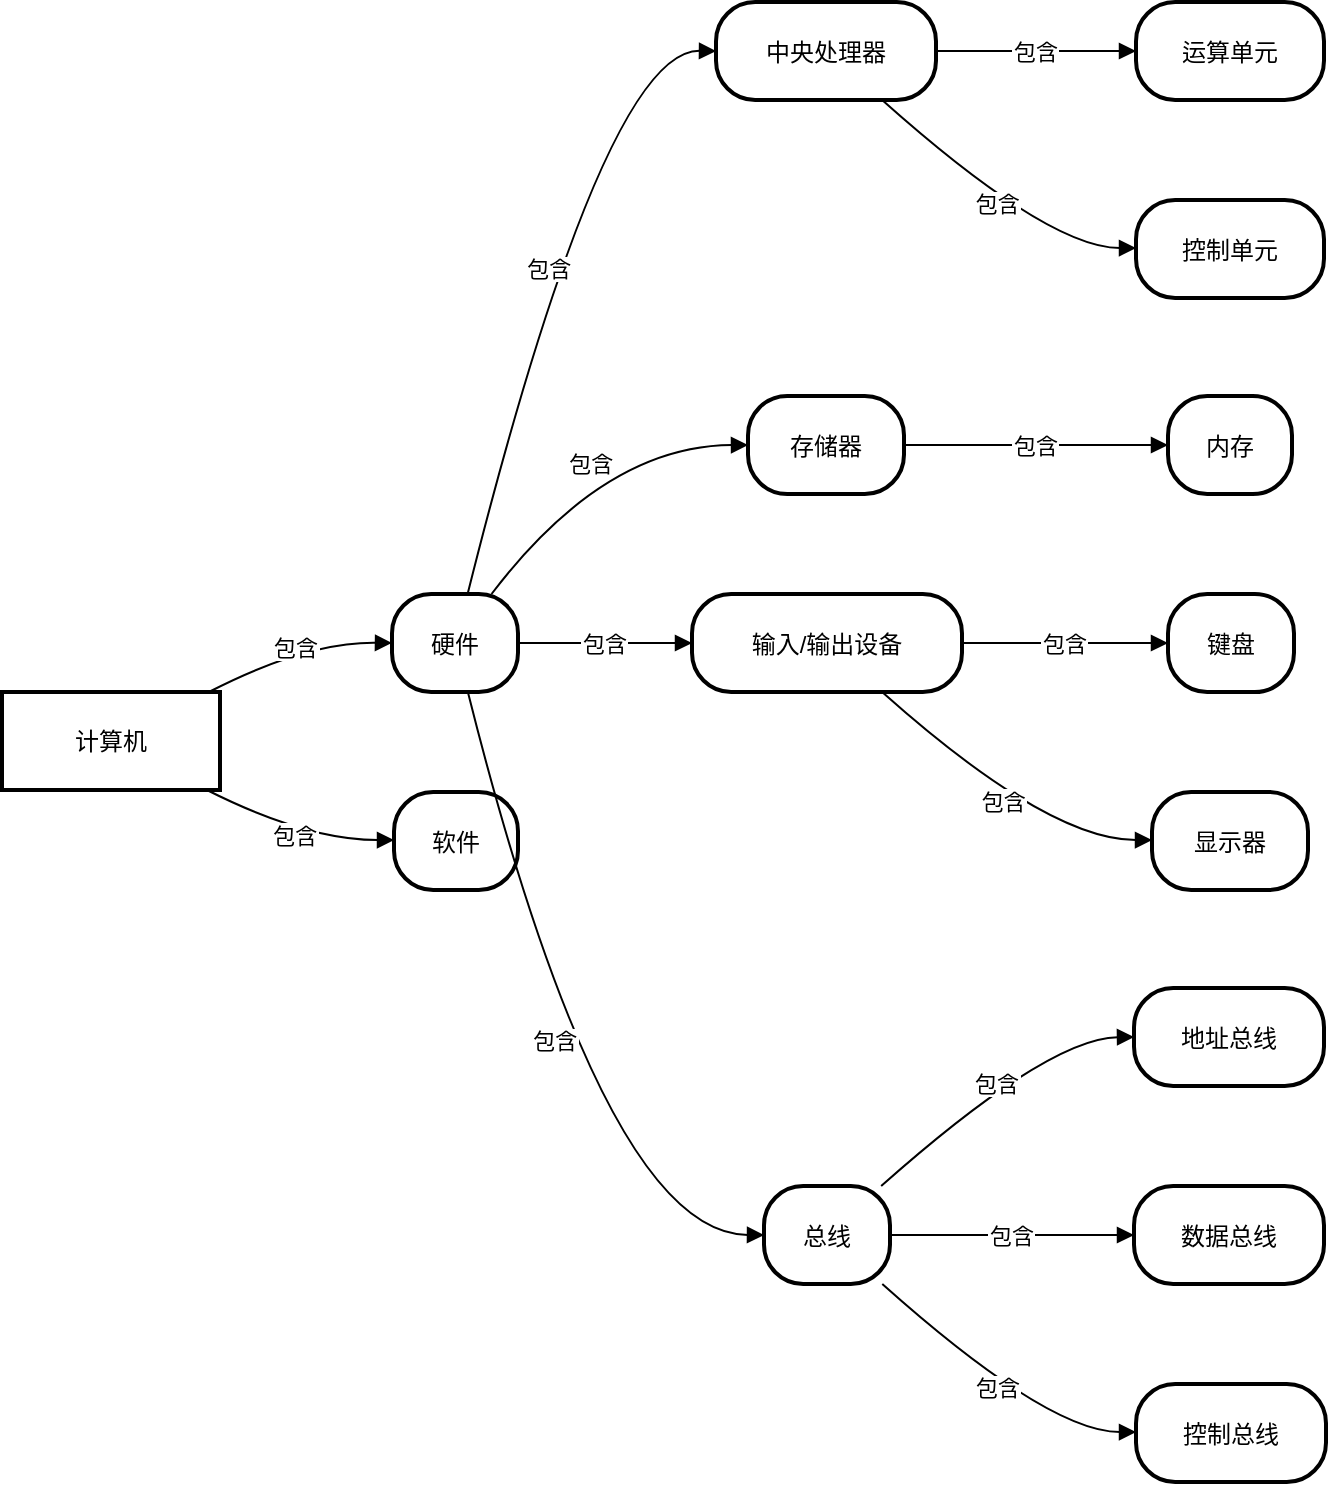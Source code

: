 <mxfile version="24.8.0">
  <diagram name="第 1 页" id="1MIj7HOhZhAyQuEYsQym">
    <mxGraphModel>
      <root>
        <mxCell id="0" />
        <mxCell id="1" parent="0" />
        <mxCell id="2" value="计算机" style="whiteSpace=wrap;strokeWidth=2;" vertex="1" parent="1">
          <mxGeometry x="8" y="353" width="109" height="49" as="geometry" />
        </mxCell>
        <mxCell id="3" value="硬件" style="rounded=1;arcSize=40;strokeWidth=2" vertex="1" parent="1">
          <mxGeometry x="203" y="304" width="63" height="49" as="geometry" />
        </mxCell>
        <mxCell id="4" value="软件" style="rounded=1;arcSize=40;strokeWidth=2" vertex="1" parent="1">
          <mxGeometry x="204" y="403" width="62" height="49" as="geometry" />
        </mxCell>
        <mxCell id="5" value="中央处理器" style="rounded=1;arcSize=40;strokeWidth=2" vertex="1" parent="1">
          <mxGeometry x="365" y="8" width="110" height="49" as="geometry" />
        </mxCell>
        <mxCell id="6" value="存储器" style="rounded=1;arcSize=40;strokeWidth=2" vertex="1" parent="1">
          <mxGeometry x="381" y="205" width="78" height="49" as="geometry" />
        </mxCell>
        <mxCell id="7" value="输入/输出设备" style="rounded=1;arcSize=40;strokeWidth=2" vertex="1" parent="1">
          <mxGeometry x="353" y="304" width="135" height="49" as="geometry" />
        </mxCell>
        <mxCell id="8" value="总线" style="rounded=1;arcSize=40;strokeWidth=2" vertex="1" parent="1">
          <mxGeometry x="389" y="600" width="63" height="49" as="geometry" />
        </mxCell>
        <mxCell id="9" value="运算单元" style="rounded=1;arcSize=40;strokeWidth=2" vertex="1" parent="1">
          <mxGeometry x="575" y="8" width="94" height="49" as="geometry" />
        </mxCell>
        <mxCell id="10" value="控制单元" style="rounded=1;arcSize=40;strokeWidth=2" vertex="1" parent="1">
          <mxGeometry x="575" y="107" width="94" height="49" as="geometry" />
        </mxCell>
        <mxCell id="11" value="内存" style="rounded=1;arcSize=40;strokeWidth=2" vertex="1" parent="1">
          <mxGeometry x="591" y="205" width="62" height="49" as="geometry" />
        </mxCell>
        <mxCell id="12" value="键盘" style="rounded=1;arcSize=40;strokeWidth=2" vertex="1" parent="1">
          <mxGeometry x="591" y="304" width="63" height="49" as="geometry" />
        </mxCell>
        <mxCell id="13" value="显示器" style="rounded=1;arcSize=40;strokeWidth=2" vertex="1" parent="1">
          <mxGeometry x="583" y="403" width="78" height="49" as="geometry" />
        </mxCell>
        <mxCell id="14" value="地址总线" style="rounded=1;arcSize=40;strokeWidth=2" vertex="1" parent="1">
          <mxGeometry x="574" y="501" width="95" height="49" as="geometry" />
        </mxCell>
        <mxCell id="15" value="数据总线" style="rounded=1;arcSize=40;strokeWidth=2" vertex="1" parent="1">
          <mxGeometry x="574" y="600" width="95" height="49" as="geometry" />
        </mxCell>
        <mxCell id="16" value="控制总线" style="rounded=1;arcSize=40;strokeWidth=2" vertex="1" parent="1">
          <mxGeometry x="575" y="699" width="95" height="49" as="geometry" />
        </mxCell>
        <mxCell id="17" value="包含" style="curved=1;startArrow=none;endArrow=block;exitX=0.94;exitY=0.01;entryX=0.01;entryY=0.5;" edge="1" parent="1" source="2" target="3">
          <mxGeometry relative="1" as="geometry">
            <Array as="points">
              <mxPoint x="160" y="328" />
            </Array>
          </mxGeometry>
        </mxCell>
        <mxCell id="18" value="包含" style="curved=1;startArrow=none;endArrow=block;exitX=0.94;exitY=1;entryX=-0.01;entryY=0.49;" edge="1" parent="1" source="2" target="4">
          <mxGeometry relative="1" as="geometry">
            <Array as="points">
              <mxPoint x="160" y="427" />
            </Array>
          </mxGeometry>
        </mxCell>
        <mxCell id="19" value="包含" style="curved=1;startArrow=none;endArrow=block;exitX=0.6;exitY=0;entryX=0;entryY=0.5;" edge="1" parent="1" source="3" target="5">
          <mxGeometry relative="1" as="geometry">
            <Array as="points">
              <mxPoint x="309" y="32" />
            </Array>
          </mxGeometry>
        </mxCell>
        <mxCell id="20" value="包含" style="curved=1;startArrow=none;endArrow=block;exitX=0.79;exitY=0;entryX=0;entryY=0.5;" edge="1" parent="1" source="3" target="6">
          <mxGeometry relative="1" as="geometry">
            <Array as="points">
              <mxPoint x="309" y="230" />
            </Array>
          </mxGeometry>
        </mxCell>
        <mxCell id="21" value="包含" style="curved=1;startArrow=none;endArrow=block;exitX=1;exitY=0.5;entryX=0;entryY=0.5;" edge="1" parent="1" source="3" target="7">
          <mxGeometry relative="1" as="geometry">
            <Array as="points" />
          </mxGeometry>
        </mxCell>
        <mxCell id="22" value="包含" style="curved=1;startArrow=none;endArrow=block;exitX=0.6;exitY=0.99;entryX=0;entryY=0.5;" edge="1" parent="1" source="3" target="8">
          <mxGeometry relative="1" as="geometry">
            <Array as="points">
              <mxPoint x="309" y="624" />
            </Array>
          </mxGeometry>
        </mxCell>
        <mxCell id="23" value="包含" style="curved=1;startArrow=none;endArrow=block;exitX=1;exitY=0.5;entryX=0;entryY=0.5;" edge="1" parent="1" source="5" target="9">
          <mxGeometry relative="1" as="geometry">
            <Array as="points" />
          </mxGeometry>
        </mxCell>
        <mxCell id="24" value="包含" style="curved=1;startArrow=none;endArrow=block;exitX=0.75;exitY=0.99;entryX=0;entryY=0.49;" edge="1" parent="1" source="5" target="10">
          <mxGeometry relative="1" as="geometry">
            <Array as="points">
              <mxPoint x="531" y="131" />
            </Array>
          </mxGeometry>
        </mxCell>
        <mxCell id="25" value="包含" style="curved=1;startArrow=none;endArrow=block;exitX=1;exitY=0.5;entryX=0;entryY=0.5;" edge="1" parent="1" source="6" target="11">
          <mxGeometry relative="1" as="geometry">
            <Array as="points" />
          </mxGeometry>
        </mxCell>
        <mxCell id="26" value="包含" style="curved=1;startArrow=none;endArrow=block;exitX=1;exitY=0.5;entryX=0;entryY=0.5;" edge="1" parent="1" source="7" target="12">
          <mxGeometry relative="1" as="geometry">
            <Array as="points" />
          </mxGeometry>
        </mxCell>
        <mxCell id="27" value="包含" style="curved=1;startArrow=none;endArrow=block;exitX=0.7;exitY=0.99;entryX=0;entryY=0.49;" edge="1" parent="1" source="7" target="13">
          <mxGeometry relative="1" as="geometry">
            <Array as="points">
              <mxPoint x="531" y="427" />
            </Array>
          </mxGeometry>
        </mxCell>
        <mxCell id="28" value="包含" style="curved=1;startArrow=none;endArrow=block;exitX=0.93;exitY=0;entryX=0;entryY=0.5;" edge="1" parent="1" source="8" target="14">
          <mxGeometry relative="1" as="geometry">
            <Array as="points">
              <mxPoint x="531" y="526" />
            </Array>
          </mxGeometry>
        </mxCell>
        <mxCell id="29" value="包含" style="curved=1;startArrow=none;endArrow=block;exitX=0.99;exitY=0.5;entryX=0;entryY=0.5;" edge="1" parent="1" source="8" target="15">
          <mxGeometry relative="1" as="geometry">
            <Array as="points" />
          </mxGeometry>
        </mxCell>
        <mxCell id="30" value="包含" style="curved=1;startArrow=none;endArrow=block;exitX=0.93;exitY=0.99;entryX=0;entryY=0.49;" edge="1" parent="1" source="8" target="16">
          <mxGeometry relative="1" as="geometry">
            <Array as="points">
              <mxPoint x="531" y="723" />
            </Array>
          </mxGeometry>
        </mxCell>
      </root>
    </mxGraphModel>
  </diagram>
</mxfile>
